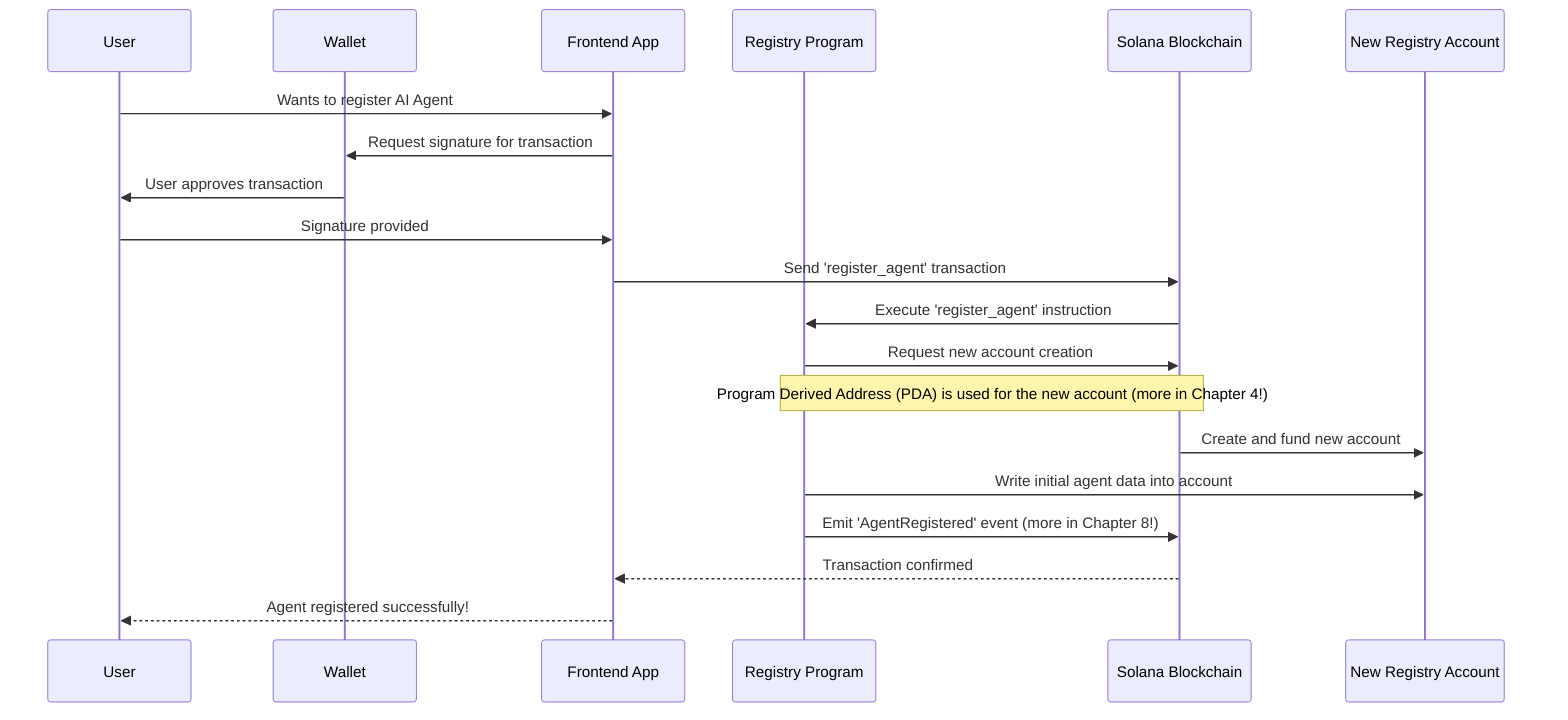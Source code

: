 sequenceDiagram
    participant User as User
    participant Wallet as Wallet
    participant App as Frontend App
    participant Program as Registry Program
    participant Solana as Solana Blockchain
    participant Account as New Registry Account

    User->>App: Wants to register AI Agent
    App->>Wallet: Request signature for transaction
    Wallet->>User: User approves transaction
    User->>App: Signature provided
    App->>Solana: Send 'register_agent' transaction
    Solana->>Program: Execute 'register_agent' instruction
    Program->>Solana: Request new account creation
    Note over Program,Solana: Program Derived Address (PDA) is used for the new account (more in Chapter 4!)
    Solana->>Account: Create and fund new account
    Program->>Account: Write initial agent data into account
    Program->>Solana: Emit 'AgentRegistered' event (more in Chapter 8!)
    Solana-->>App: Transaction confirmed
    App-->>User: Agent registered successfully!